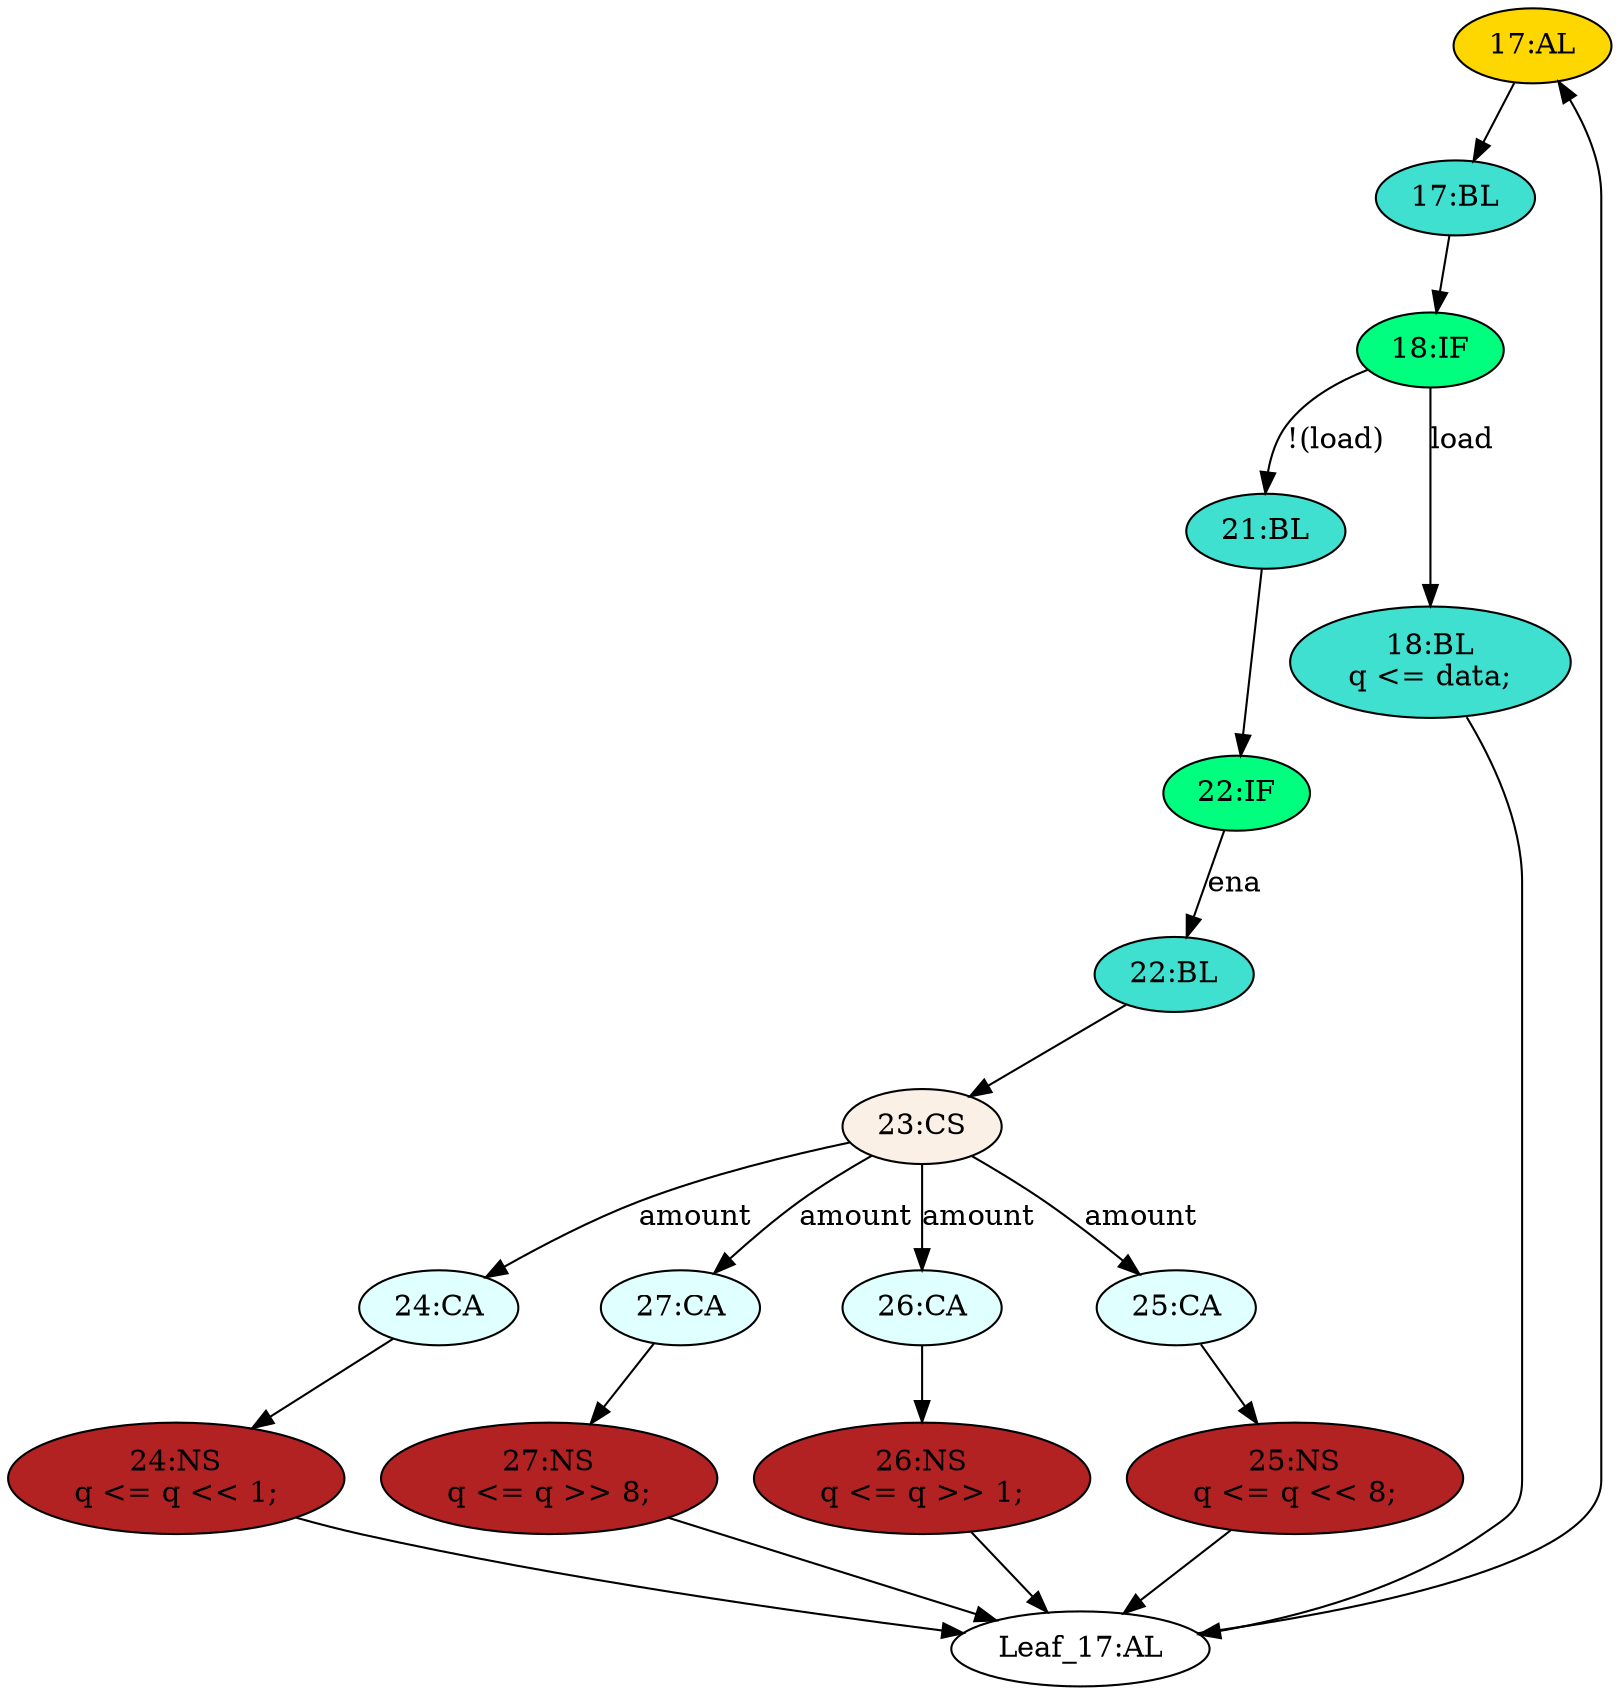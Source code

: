 strict digraph "compose( ,  )" {
	node [label="\N"];
	"17:AL"	[ast="<pyverilog.vparser.ast.Always object at 0x7f16e1737090>",
		clk_sens=True,
		fillcolor=gold,
		label="17:AL",
		sens="['clk']",
		statements="[]",
		style=filled,
		typ=Always,
		use_var="['load', 'ena', 'amount', 'data', 'q']"];
	"17:BL"	[ast="<pyverilog.vparser.ast.Block object at 0x7f16e1723d10>",
		fillcolor=turquoise,
		label="17:BL",
		statements="[]",
		style=filled,
		typ=Block];
	"17:AL" -> "17:BL"	[cond="[]",
		lineno=None];
	"24:CA"	[ast="<pyverilog.vparser.ast.Case object at 0x7f16e1731250>",
		fillcolor=lightcyan,
		label="24:CA",
		statements="[]",
		style=filled,
		typ=Case];
	"24:NS"	[ast="<pyverilog.vparser.ast.NonblockingSubstitution object at 0x7f16e173dd10>",
		fillcolor=firebrick,
		label="24:NS
q <= q << 1;",
		statements="[<pyverilog.vparser.ast.NonblockingSubstitution object at 0x7f16e173dd10>]",
		style=filled,
		typ=NonblockingSubstitution];
	"24:CA" -> "24:NS"	[cond="[]",
		lineno=None];
	"21:BL"	[ast="<pyverilog.vparser.ast.Block object at 0x7f16e16cee90>",
		fillcolor=turquoise,
		label="21:BL",
		statements="[]",
		style=filled,
		typ=Block];
	"22:IF"	[ast="<pyverilog.vparser.ast.IfStatement object at 0x7f16e16cecd0>",
		fillcolor=springgreen,
		label="22:IF",
		statements="[]",
		style=filled,
		typ=IfStatement];
	"21:BL" -> "22:IF"	[cond="[]",
		lineno=None];
	"22:BL"	[ast="<pyverilog.vparser.ast.Block object at 0x7f16e16cebd0>",
		fillcolor=turquoise,
		label="22:BL",
		statements="[]",
		style=filled,
		typ=Block];
	"23:CS"	[ast="<pyverilog.vparser.ast.CaseStatement object at 0x7f16e5885d10>",
		fillcolor=linen,
		label="23:CS",
		statements="[]",
		style=filled,
		typ=CaseStatement];
	"22:BL" -> "23:CS"	[cond="[]",
		lineno=None];
	"18:BL"	[ast="<pyverilog.vparser.ast.Block object at 0x7f16e1723790>",
		fillcolor=turquoise,
		label="18:BL
q <= data;",
		statements="[<pyverilog.vparser.ast.NonblockingSubstitution object at 0x7f16e1723210>]",
		style=filled,
		typ=Block];
	"Leaf_17:AL"	[def_var="['q']",
		label="Leaf_17:AL"];
	"18:BL" -> "Leaf_17:AL"	[cond="[]",
		lineno=None];
	"26:NS"	[ast="<pyverilog.vparser.ast.NonblockingSubstitution object at 0x7f16e27d5450>",
		fillcolor=firebrick,
		label="26:NS
q <= q >> 1;",
		statements="[<pyverilog.vparser.ast.NonblockingSubstitution object at 0x7f16e27d5450>]",
		style=filled,
		typ=NonblockingSubstitution];
	"26:NS" -> "Leaf_17:AL"	[cond="[]",
		lineno=None];
	"27:CA"	[ast="<pyverilog.vparser.ast.Case object at 0x7f16e17aa1d0>",
		fillcolor=lightcyan,
		label="27:CA",
		statements="[]",
		style=filled,
		typ=Case];
	"27:NS"	[ast="<pyverilog.vparser.ast.NonblockingSubstitution object at 0x7f16e17aad90>",
		fillcolor=firebrick,
		label="27:NS
q <= q >> 8;",
		statements="[<pyverilog.vparser.ast.NonblockingSubstitution object at 0x7f16e17aad90>]",
		style=filled,
		typ=NonblockingSubstitution];
	"27:CA" -> "27:NS"	[cond="[]",
		lineno=None];
	"25:NS"	[ast="<pyverilog.vparser.ast.NonblockingSubstitution object at 0x7f16e1726d10>",
		fillcolor=firebrick,
		label="25:NS
q <= q << 8;",
		statements="[<pyverilog.vparser.ast.NonblockingSubstitution object at 0x7f16e1726d10>]",
		style=filled,
		typ=NonblockingSubstitution];
	"25:NS" -> "Leaf_17:AL"	[cond="[]",
		lineno=None];
	"18:IF"	[ast="<pyverilog.vparser.ast.IfStatement object at 0x7f16e1723ed0>",
		fillcolor=springgreen,
		label="18:IF",
		statements="[]",
		style=filled,
		typ=IfStatement];
	"17:BL" -> "18:IF"	[cond="[]",
		lineno=None];
	"23:CS" -> "24:CA"	[cond="['amount']",
		label=amount,
		lineno=23];
	"23:CS" -> "27:CA"	[cond="['amount']",
		label=amount,
		lineno=23];
	"26:CA"	[ast="<pyverilog.vparser.ast.Case object at 0x7f16e1726f50>",
		fillcolor=lightcyan,
		label="26:CA",
		statements="[]",
		style=filled,
		typ=Case];
	"23:CS" -> "26:CA"	[cond="['amount']",
		label=amount,
		lineno=23];
	"25:CA"	[ast="<pyverilog.vparser.ast.Case object at 0x7f16e1726750>",
		fillcolor=lightcyan,
		label="25:CA",
		statements="[]",
		style=filled,
		typ=Case];
	"23:CS" -> "25:CA"	[cond="['amount']",
		label=amount,
		lineno=23];
	"24:NS" -> "Leaf_17:AL"	[cond="[]",
		lineno=None];
	"27:NS" -> "Leaf_17:AL"	[cond="[]",
		lineno=None];
	"22:IF" -> "22:BL"	[cond="['ena']",
		label=ena,
		lineno=22];
	"26:CA" -> "26:NS"	[cond="[]",
		lineno=None];
	"25:CA" -> "25:NS"	[cond="[]",
		lineno=None];
	"18:IF" -> "21:BL"	[cond="['load']",
		label="!(load)",
		lineno=18];
	"18:IF" -> "18:BL"	[cond="['load']",
		label=load,
		lineno=18];
	"Leaf_17:AL" -> "17:AL";
}
